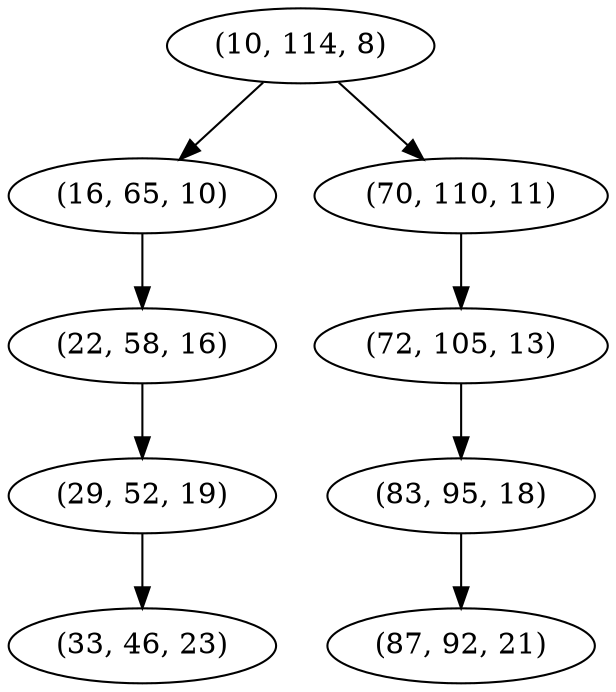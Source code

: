 digraph tree {
    "(10, 114, 8)";
    "(16, 65, 10)";
    "(22, 58, 16)";
    "(29, 52, 19)";
    "(33, 46, 23)";
    "(70, 110, 11)";
    "(72, 105, 13)";
    "(83, 95, 18)";
    "(87, 92, 21)";
    "(10, 114, 8)" -> "(16, 65, 10)";
    "(10, 114, 8)" -> "(70, 110, 11)";
    "(16, 65, 10)" -> "(22, 58, 16)";
    "(22, 58, 16)" -> "(29, 52, 19)";
    "(29, 52, 19)" -> "(33, 46, 23)";
    "(70, 110, 11)" -> "(72, 105, 13)";
    "(72, 105, 13)" -> "(83, 95, 18)";
    "(83, 95, 18)" -> "(87, 92, 21)";
}

